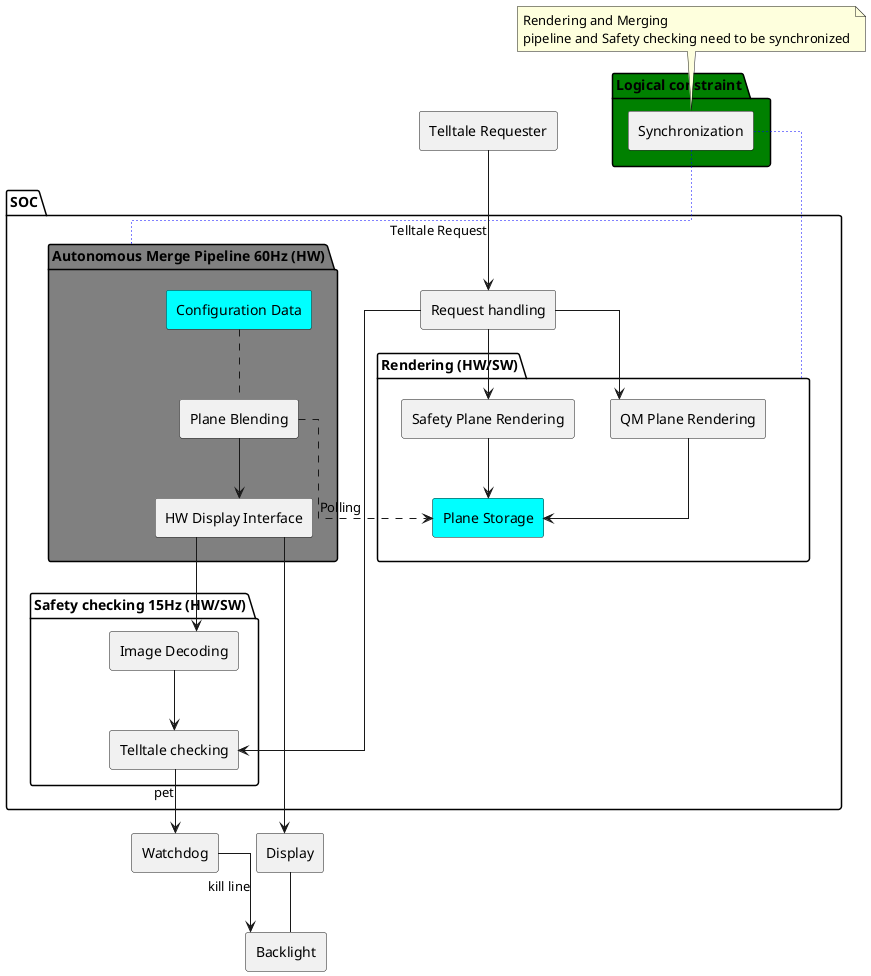 ' Functional perspective Cluster Demo application
@startuml
skinparam linetype polyline
skinparam linetype ortho
skinparam componentStyle rectangle
[Telltale Requester]
together {
[Display]
[Backlight]
}
' [Power Source]
'[Watchdog]
package "SOC" {
[Request handling]

package "Safety checking 15Hz (HW/SW)" as pkg_Safety_checking {
[Telltale checking]
[Image Decoding] as image_decoding
}

package "Rendering (HW/SW)" as pkg_Rendering {
[QM Plane Rendering]
[Safety Plane Rendering]
[Plane Storage] #Aqua
}

package "Autonomous Merge Pipeline 60Hz (HW)" as pkg_DC #grey {
    [Plane Blending]
    [HW Display Interface] as hw_interface
    [Configuration Data]  #Aqua
} 

}

package "Logical constraint" #green {
    [Synchronization] as Synchronization
}

'pkg_Rendering -[#blue,bold,dotted]- pkg_DC : Synchronization

note top of Synchronization :  Rendering and Merging \npipeline and Safety checking need to be synchronized

[Synchronization] .[dotted,#blue]. pkg_DC
[Synchronization] .[dotted,#blue]. pkg_Rendering
'[Synchronization] .[dotted,#blue]. pkg_Safety_checking

' schauen ob wir Synchronisierung visualisiert bekommen
' package symbole ausblenden
' Schauen ob wir relative anordnung

'Power source
'[Power Source] -[#blue]- SOC
'[Power Source] -[#blue]- [Display]
'[Power Source] -[#blue]- [Watchdog]
'[Power Source] -[#blue]- [Backlight]

' Autonomous Plane blender
[Plane Blending] ..> [Plane Storage] : Polling
[Plane Blending] --> hw_interface
hw_interface -down-> [Display]
[Configuration Data] .. [Plane Blending] 

' Request handling
[Telltale Requester] --> [Request handling] : Telltale Request
[Request handling] --> [QM Plane Rendering]
[Request handling] --> [Safety Plane Rendering]
[Request handling] --> [Telltale checking]

'Rendering
[QM Plane Rendering] --> [Plane Storage]
[Safety Plane Rendering] --> [Plane Storage]

'Safety checking
hw_interface --> image_decoding
image_decoding --> [Telltale checking]
[Telltale checking] --> [Watchdog] : pet

'Watchdog
[Watchdog] --> [Backlight] : kill line
[Display] -- [Backlight]
@enduml

